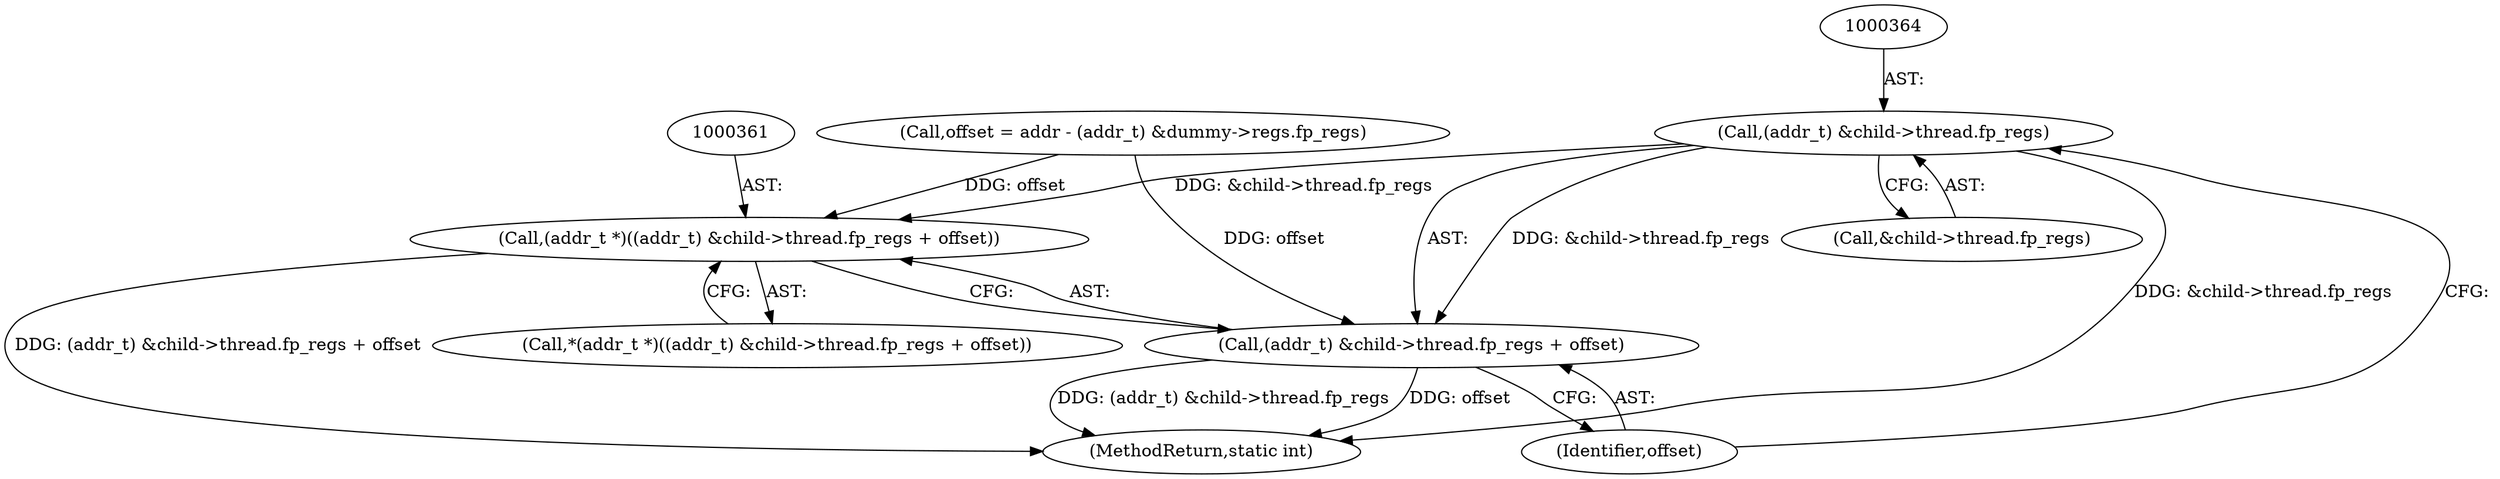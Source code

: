 digraph "0_linux_dab6cf55f81a6e16b8147aed9a843e1691dcd318@pointer" {
"1000363" [label="(Call,(addr_t) &child->thread.fp_regs)"];
"1000360" [label="(Call,(addr_t *)((addr_t) &child->thread.fp_regs + offset))"];
"1000362" [label="(Call,(addr_t) &child->thread.fp_regs + offset)"];
"1000404" [label="(MethodReturn,static int)"];
"1000363" [label="(Call,(addr_t) &child->thread.fp_regs)"];
"1000346" [label="(Call,offset = addr - (addr_t) &dummy->regs.fp_regs)"];
"1000359" [label="(Call,*(addr_t *)((addr_t) &child->thread.fp_regs + offset))"];
"1000365" [label="(Call,&child->thread.fp_regs)"];
"1000371" [label="(Identifier,offset)"];
"1000360" [label="(Call,(addr_t *)((addr_t) &child->thread.fp_regs + offset))"];
"1000362" [label="(Call,(addr_t) &child->thread.fp_regs + offset)"];
"1000363" -> "1000362"  [label="AST: "];
"1000363" -> "1000365"  [label="CFG: "];
"1000364" -> "1000363"  [label="AST: "];
"1000365" -> "1000363"  [label="AST: "];
"1000371" -> "1000363"  [label="CFG: "];
"1000363" -> "1000404"  [label="DDG: &child->thread.fp_regs"];
"1000363" -> "1000360"  [label="DDG: &child->thread.fp_regs"];
"1000363" -> "1000362"  [label="DDG: &child->thread.fp_regs"];
"1000360" -> "1000359"  [label="AST: "];
"1000360" -> "1000362"  [label="CFG: "];
"1000361" -> "1000360"  [label="AST: "];
"1000362" -> "1000360"  [label="AST: "];
"1000359" -> "1000360"  [label="CFG: "];
"1000360" -> "1000404"  [label="DDG: (addr_t) &child->thread.fp_regs + offset"];
"1000346" -> "1000360"  [label="DDG: offset"];
"1000362" -> "1000371"  [label="CFG: "];
"1000371" -> "1000362"  [label="AST: "];
"1000362" -> "1000404"  [label="DDG: offset"];
"1000362" -> "1000404"  [label="DDG: (addr_t) &child->thread.fp_regs"];
"1000346" -> "1000362"  [label="DDG: offset"];
}
